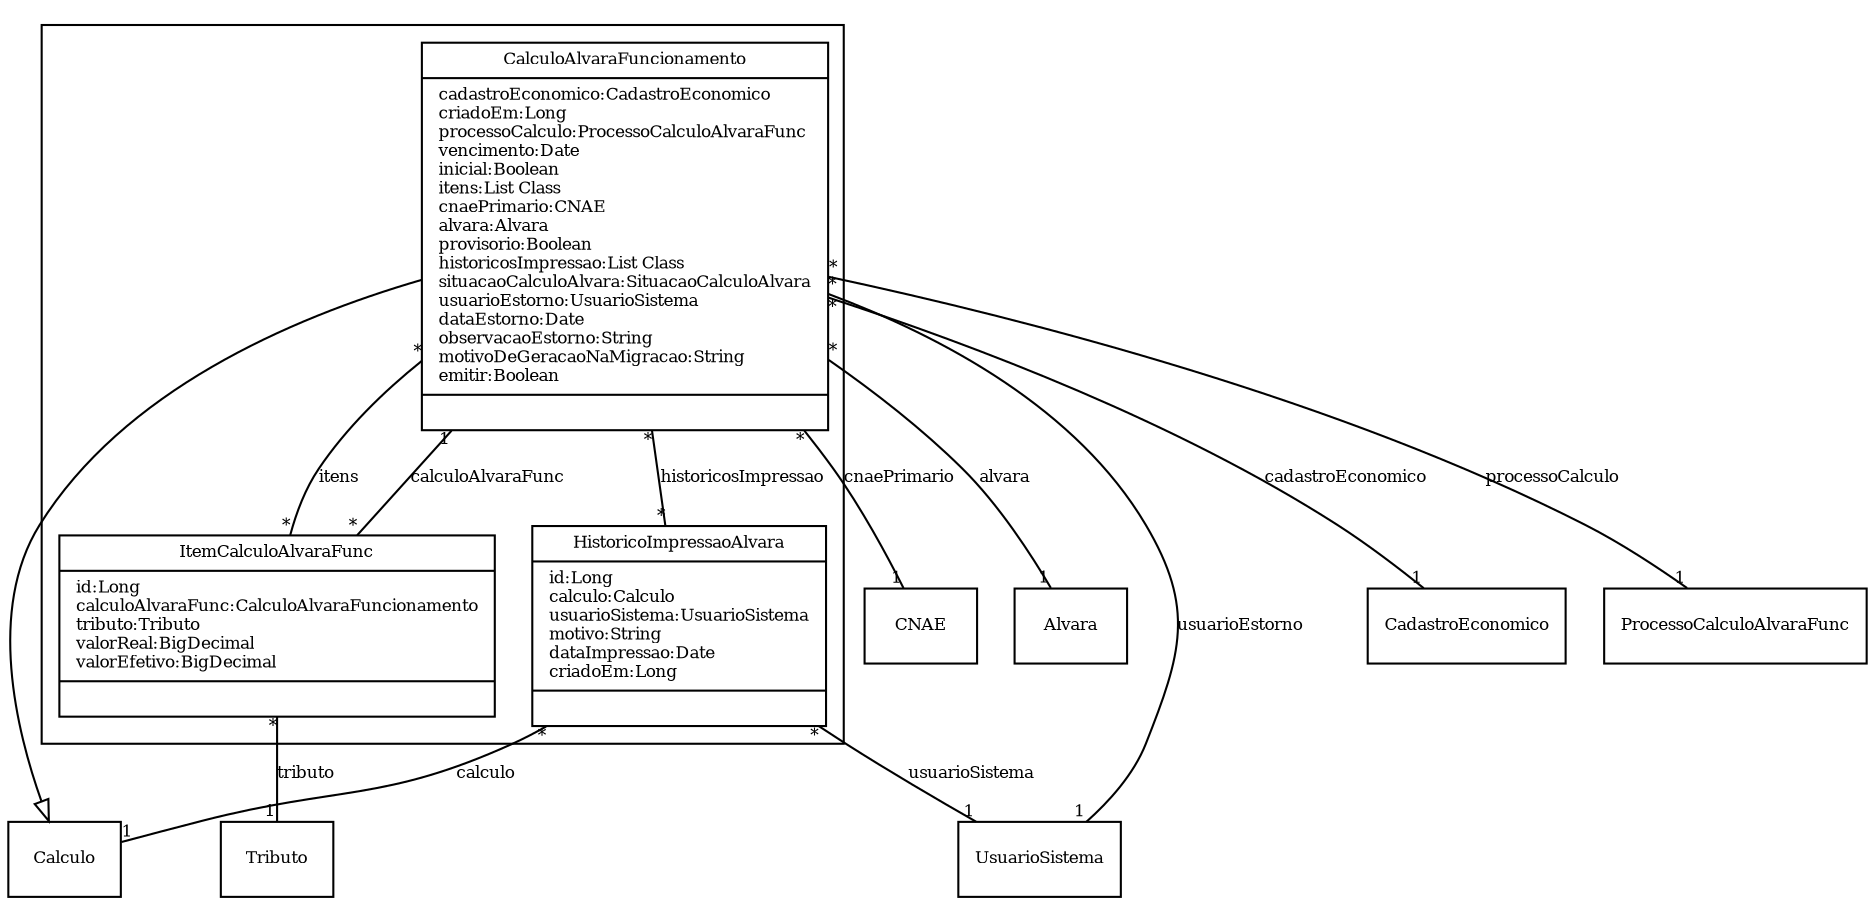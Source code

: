 digraph G{
fontname = "Times-Roman"
fontsize = 8

node [
        fontname = "Times-Roman"
        fontsize = 8
        shape = "record"
]

edge [
        fontname = "Times-Roman"
        fontsize = 8
]

subgraph clusterFUNCIONAMENTO
{
CalculoAlvaraFuncionamento [label = "{CalculoAlvaraFuncionamento|cadastroEconomico:CadastroEconomico\lcriadoEm:Long\lprocessoCalculo:ProcessoCalculoAlvaraFunc\lvencimento:Date\linicial:Boolean\litens:List Class\lcnaePrimario:CNAE\lalvara:Alvara\lprovisorio:Boolean\lhistoricosImpressao:List Class\lsituacaoCalculoAlvara:SituacaoCalculoAlvara\lusuarioEstorno:UsuarioSistema\ldataEstorno:Date\lobservacaoEstorno:String\lmotivoDeGeracaoNaMigracao:String\lemitir:Boolean\l|\l}"]
ItemCalculoAlvaraFunc [label = "{ItemCalculoAlvaraFunc|id:Long\lcalculoAlvaraFunc:CalculoAlvaraFuncionamento\ltributo:Tributo\lvalorReal:BigDecimal\lvalorEfetivo:BigDecimal\l|\l}"]
HistoricoImpressaoAlvara [label = "{HistoricoImpressaoAlvara|id:Long\lcalculo:Calculo\lusuarioSistema:UsuarioSistema\lmotivo:String\ldataImpressao:Date\lcriadoEm:Long\l|\l}"]
}
edge [arrowhead = "none" headlabel = "1" taillabel = "*"] CalculoAlvaraFuncionamento -> CadastroEconomico [label = "cadastroEconomico"]
edge [arrowhead = "none" headlabel = "1" taillabel = "*"] CalculoAlvaraFuncionamento -> ProcessoCalculoAlvaraFunc [label = "processoCalculo"]
edge [arrowhead = "none" headlabel = "*" taillabel = "*"] CalculoAlvaraFuncionamento -> ItemCalculoAlvaraFunc [label = "itens"]
edge [arrowhead = "none" headlabel = "1" taillabel = "*"] CalculoAlvaraFuncionamento -> CNAE [label = "cnaePrimario"]
edge [arrowhead = "none" headlabel = "1" taillabel = "*"] CalculoAlvaraFuncionamento -> Alvara [label = "alvara"]
edge [arrowhead = "none" headlabel = "*" taillabel = "*"] CalculoAlvaraFuncionamento -> HistoricoImpressaoAlvara [label = "historicosImpressao"]
edge [arrowhead = "none" headlabel = "1" taillabel = "*"] CalculoAlvaraFuncionamento -> UsuarioSistema [label = "usuarioEstorno"]
edge [ arrowhead = "empty" headlabel = "" taillabel = ""] CalculoAlvaraFuncionamento -> Calculo
edge [arrowhead = "none" headlabel = "1" taillabel = "*"] ItemCalculoAlvaraFunc -> CalculoAlvaraFuncionamento [label = "calculoAlvaraFunc"]
edge [arrowhead = "none" headlabel = "1" taillabel = "*"] ItemCalculoAlvaraFunc -> Tributo [label = "tributo"]
edge [arrowhead = "none" headlabel = "1" taillabel = "*"] HistoricoImpressaoAlvara -> Calculo [label = "calculo"]
edge [arrowhead = "none" headlabel = "1" taillabel = "*"] HistoricoImpressaoAlvara -> UsuarioSistema [label = "usuarioSistema"]
}
